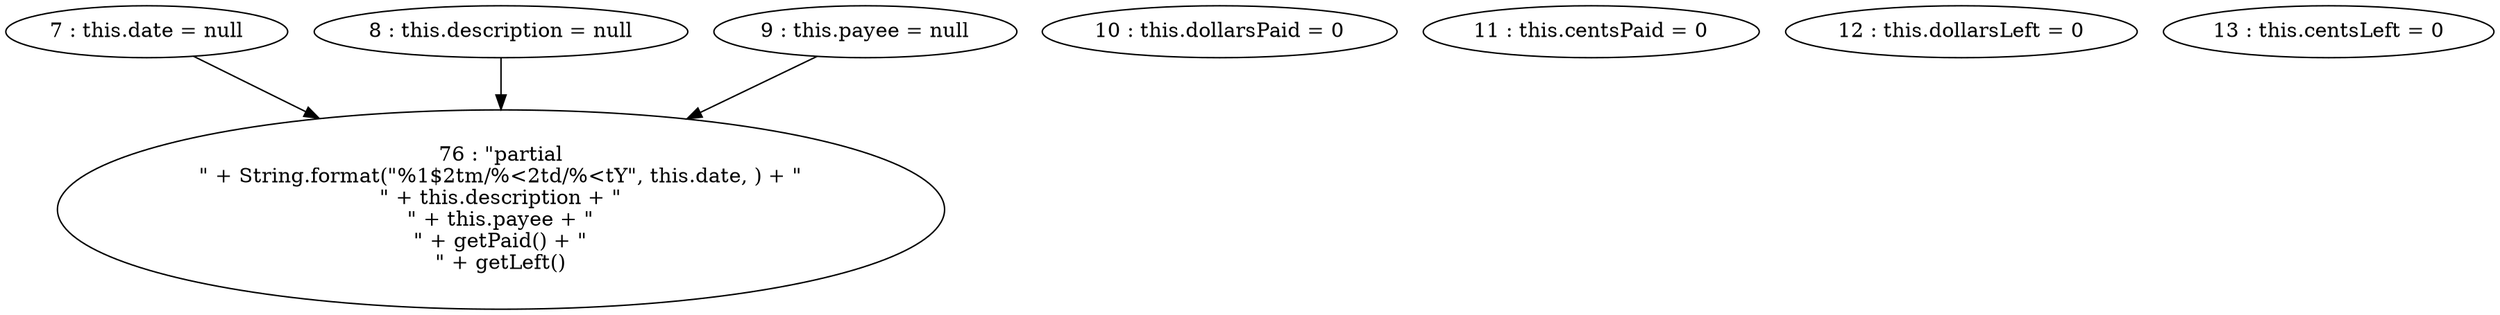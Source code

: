 digraph G {
"7 : this.date = null"
"7 : this.date = null" -> "76 : \"partial\n\" + String.format(\"%1$2tm/%<2td/%<tY\", this.date, ) + \"\n\" + this.description + \"\n\" + this.payee + \"\n\" + getPaid() + \"\n\" + getLeft()"
"8 : this.description = null"
"8 : this.description = null" -> "76 : \"partial\n\" + String.format(\"%1$2tm/%<2td/%<tY\", this.date, ) + \"\n\" + this.description + \"\n\" + this.payee + \"\n\" + getPaid() + \"\n\" + getLeft()"
"9 : this.payee = null"
"9 : this.payee = null" -> "76 : \"partial\n\" + String.format(\"%1$2tm/%<2td/%<tY\", this.date, ) + \"\n\" + this.description + \"\n\" + this.payee + \"\n\" + getPaid() + \"\n\" + getLeft()"
"10 : this.dollarsPaid = 0"
"11 : this.centsPaid = 0"
"12 : this.dollarsLeft = 0"
"13 : this.centsLeft = 0"
"76 : \"partial\n\" + String.format(\"%1$2tm/%<2td/%<tY\", this.date, ) + \"\n\" + this.description + \"\n\" + this.payee + \"\n\" + getPaid() + \"\n\" + getLeft()"
}